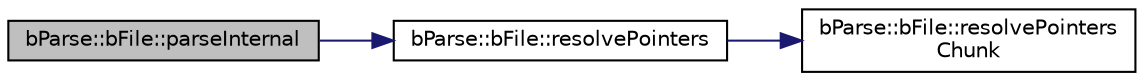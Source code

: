 digraph "bParse::bFile::parseInternal"
{
  edge [fontname="Helvetica",fontsize="10",labelfontname="Helvetica",labelfontsize="10"];
  node [fontname="Helvetica",fontsize="10",shape=record];
  rankdir="LR";
  Node1 [label="bParse::bFile::parseInternal",height=0.2,width=0.4,color="black", fillcolor="grey75", style="filled", fontcolor="black"];
  Node1 -> Node2 [color="midnightblue",fontsize="10",style="solid",fontname="Helvetica"];
  Node2 [label="bParse::bFile::resolvePointers",height=0.2,width=0.4,color="black", fillcolor="white", style="filled",URL="$classb_parse_1_1b_file.html#a63c3401de979c154d289c4a87d53940a",tooltip="Resolve pointers replaces the original pointers in structures, and linked lists by the new in-memory ..."];
  Node2 -> Node3 [color="midnightblue",fontsize="10",style="solid",fontname="Helvetica"];
  Node3 [label="bParse::bFile::resolvePointers\lChunk",height=0.2,width=0.4,color="black", fillcolor="white", style="filled",URL="$classb_parse_1_1b_file.html#a29fd1be50eeeed19ca8ce9c54a8211d3",tooltip="this loop only works fine if the Blender DNA structure of the file matches the headerfiles ..."];
}
